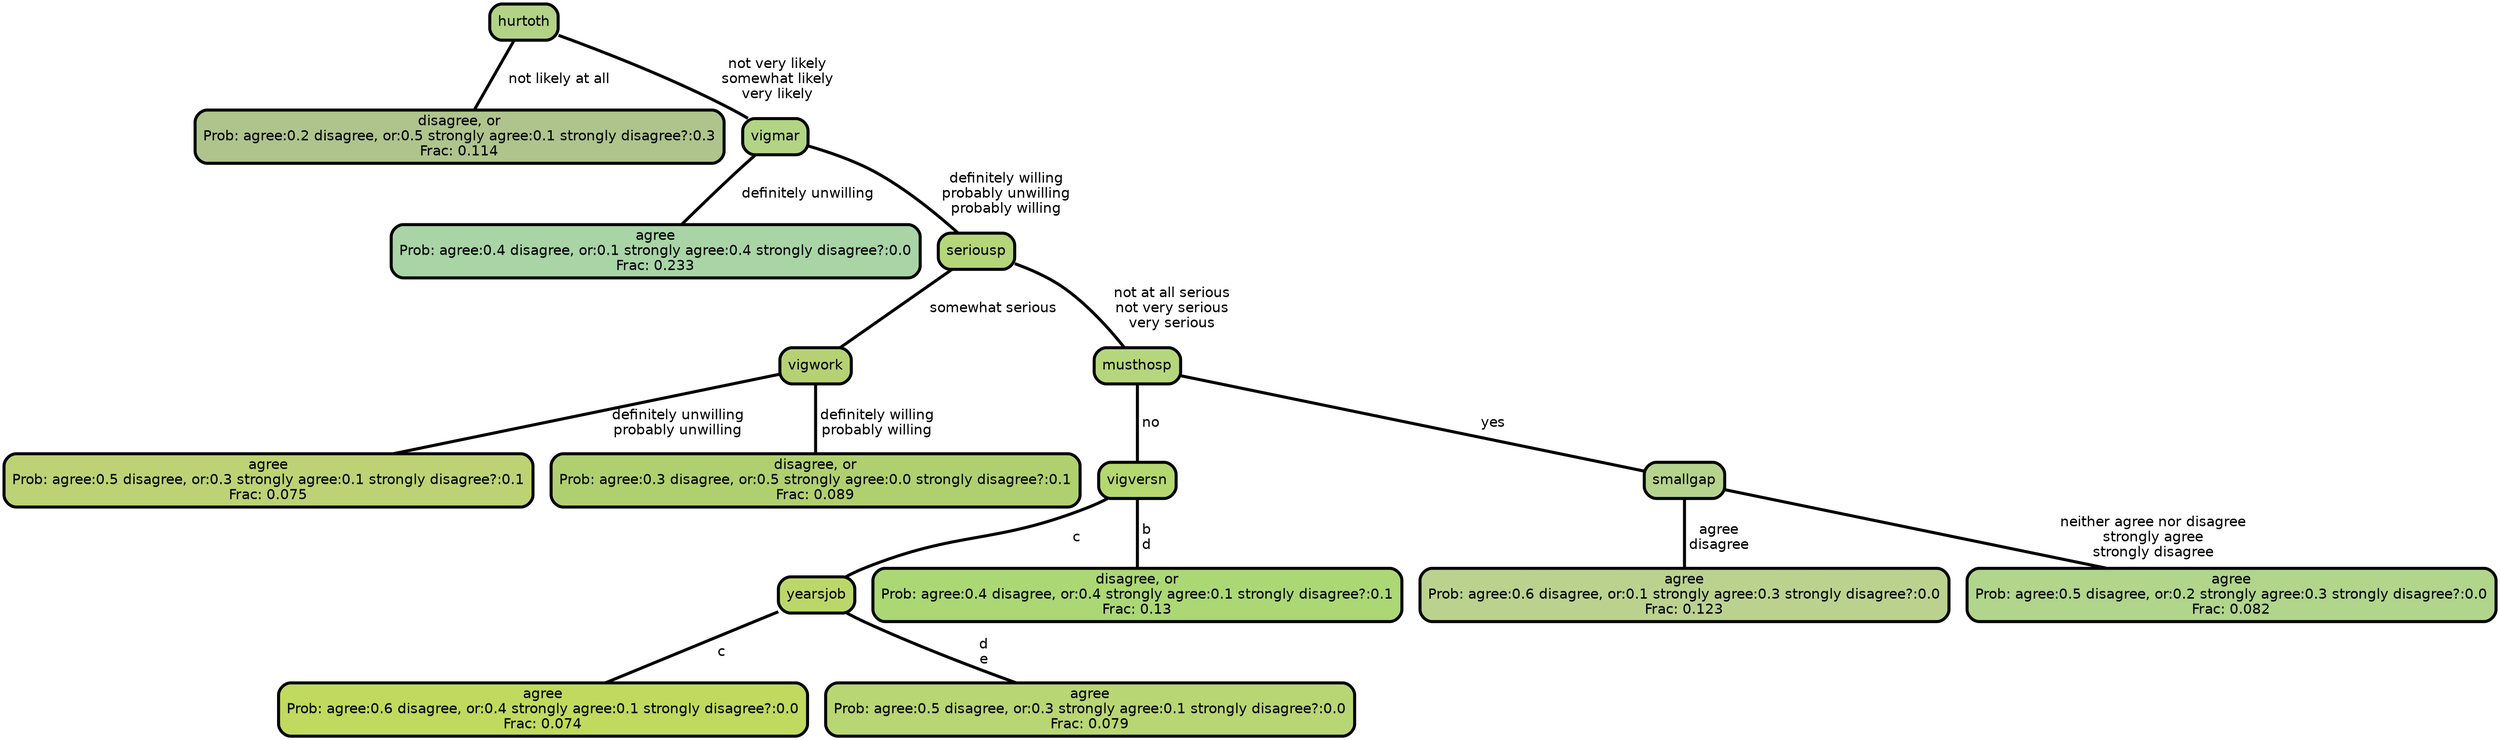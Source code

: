 graph Tree {
node [shape=box, style="filled, rounded",color="black",penwidth="3",fontcolor="black",                 fontname=helvetica] ;
graph [ranksep="0 equally", splines=straight,                 bgcolor=transparent, dpi=200] ;
edge [fontname=helvetica, color=black] ;
0 [label="disagree, or
Prob: agree:0.2 disagree, or:0.5 strongly agree:0.1 strongly disagree?:0.3
Frac: 0.114", fillcolor="#aec48c"] ;
1 [label="hurtoth", fillcolor="#b2d286"] ;
2 [label="agree
Prob: agree:0.4 disagree, or:0.1 strongly agree:0.4 strongly disagree?:0.0
Frac: 0.233", fillcolor="#a8d4a6"] ;
3 [label="vigmar", fillcolor="#b2d485"] ;
4 [label="agree
Prob: agree:0.5 disagree, or:0.3 strongly agree:0.1 strongly disagree?:0.1
Frac: 0.075", fillcolor="#bdd275"] ;
5 [label="vigwork", fillcolor="#b6d173"] ;
6 [label="disagree, or
Prob: agree:0.3 disagree, or:0.5 strongly agree:0.0 strongly disagree?:0.1
Frac: 0.089", fillcolor="#b0d070"] ;
7 [label="seriousp", fillcolor="#b5d579"] ;
8 [label="agree
Prob: agree:0.6 disagree, or:0.4 strongly agree:0.1 strongly disagree?:0.0
Frac: 0.074", fillcolor="#c0d95e"] ;
9 [label="yearsjob", fillcolor="#bcd769"] ;
10 [label="agree
Prob: agree:0.5 disagree, or:0.3 strongly agree:0.1 strongly disagree?:0.0
Frac: 0.079", fillcolor="#b8d674"] ;
11 [label="vigversn", fillcolor="#b4d86f"] ;
12 [label="disagree, or
Prob: agree:0.4 disagree, or:0.4 strongly agree:0.1 strongly disagree?:0.1
Frac: 0.13", fillcolor="#abd875"] ;
13 [label="musthosp", fillcolor="#b5d67c"] ;
14 [label="agree
Prob: agree:0.6 disagree, or:0.1 strongly agree:0.3 strongly disagree?:0.0
Frac: 0.123", fillcolor="#bbd28f"] ;
15 [label="smallgap", fillcolor="#b6d38e"] ;
16 [label="agree
Prob: agree:0.5 disagree, or:0.2 strongly agree:0.3 strongly disagree?:0.0
Frac: 0.082", fillcolor="#b0d58b"] ;
1 -- 0 [label=" not likely at all",penwidth=3] ;
1 -- 3 [label=" not very likely\n somewhat likely\n very likely",penwidth=3] ;
3 -- 2 [label=" definitely unwilling",penwidth=3] ;
3 -- 7 [label=" definitely willing\n probably unwilling\n probably willing",penwidth=3] ;
5 -- 4 [label=" definitely unwilling\n probably unwilling",penwidth=3] ;
5 -- 6 [label=" definitely willing\n probably willing",penwidth=3] ;
7 -- 5 [label=" somewhat serious",penwidth=3] ;
7 -- 13 [label=" not at all serious\n not very serious\n very serious",penwidth=3] ;
9 -- 8 [label=" c",penwidth=3] ;
9 -- 10 [label=" d\n e",penwidth=3] ;
11 -- 9 [label=" c",penwidth=3] ;
11 -- 12 [label=" b\n d",penwidth=3] ;
13 -- 11 [label=" no",penwidth=3] ;
13 -- 15 [label=" yes",penwidth=3] ;
15 -- 14 [label=" agree\n disagree",penwidth=3] ;
15 -- 16 [label=" neither agree nor disagree\n strongly agree\n strongly disagree",penwidth=3] ;
{rank = same;}}